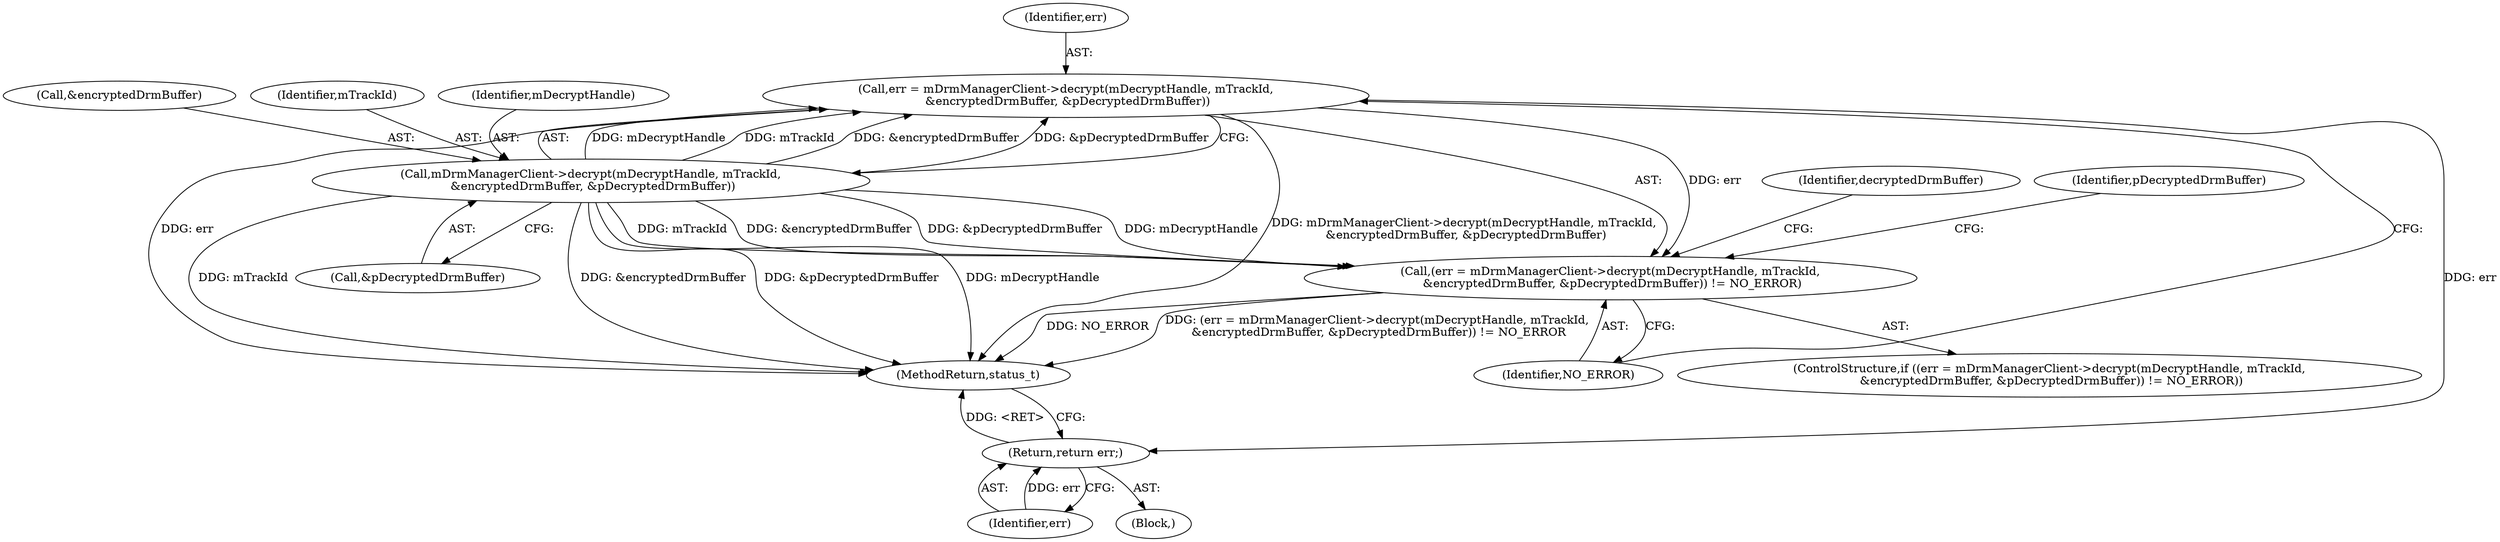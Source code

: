 digraph "0_Android_e248db02fbab2ee9162940bc19f087fd7d96cb9d@API" {
"1000149" [label="(Call,err = mDrmManagerClient->decrypt(mDecryptHandle, mTrackId,\n &encryptedDrmBuffer, &pDecryptedDrmBuffer))"];
"1000151" [label="(Call,mDrmManagerClient->decrypt(mDecryptHandle, mTrackId,\n &encryptedDrmBuffer, &pDecryptedDrmBuffer))"];
"1000148" [label="(Call,(err = mDrmManagerClient->decrypt(mDecryptHandle, mTrackId,\n &encryptedDrmBuffer, &pDecryptedDrmBuffer)) != NO_ERROR)"];
"1000173" [label="(Return,return err;)"];
"1000154" [label="(Call,&encryptedDrmBuffer)"];
"1000153" [label="(Identifier,mTrackId)"];
"1000152" [label="(Identifier,mDecryptHandle)"];
"1000174" [label="(Identifier,err)"];
"1000159" [label="(Block,)"];
"1000173" [label="(Return,return err;)"];
"1000443" [label="(MethodReturn,status_t)"];
"1000162" [label="(Identifier,decryptedDrmBuffer)"];
"1000150" [label="(Identifier,err)"];
"1000158" [label="(Identifier,NO_ERROR)"];
"1000156" [label="(Call,&pDecryptedDrmBuffer)"];
"1000151" [label="(Call,mDrmManagerClient->decrypt(mDecryptHandle, mTrackId,\n &encryptedDrmBuffer, &pDecryptedDrmBuffer))"];
"1000177" [label="(Identifier,pDecryptedDrmBuffer)"];
"1000148" [label="(Call,(err = mDrmManagerClient->decrypt(mDecryptHandle, mTrackId,\n &encryptedDrmBuffer, &pDecryptedDrmBuffer)) != NO_ERROR)"];
"1000149" [label="(Call,err = mDrmManagerClient->decrypt(mDecryptHandle, mTrackId,\n &encryptedDrmBuffer, &pDecryptedDrmBuffer))"];
"1000147" [label="(ControlStructure,if ((err = mDrmManagerClient->decrypt(mDecryptHandle, mTrackId,\n &encryptedDrmBuffer, &pDecryptedDrmBuffer)) != NO_ERROR))"];
"1000149" -> "1000148"  [label="AST: "];
"1000149" -> "1000151"  [label="CFG: "];
"1000150" -> "1000149"  [label="AST: "];
"1000151" -> "1000149"  [label="AST: "];
"1000158" -> "1000149"  [label="CFG: "];
"1000149" -> "1000443"  [label="DDG: mDrmManagerClient->decrypt(mDecryptHandle, mTrackId,\n &encryptedDrmBuffer, &pDecryptedDrmBuffer)"];
"1000149" -> "1000443"  [label="DDG: err"];
"1000149" -> "1000148"  [label="DDG: err"];
"1000151" -> "1000149"  [label="DDG: mDecryptHandle"];
"1000151" -> "1000149"  [label="DDG: mTrackId"];
"1000151" -> "1000149"  [label="DDG: &encryptedDrmBuffer"];
"1000151" -> "1000149"  [label="DDG: &pDecryptedDrmBuffer"];
"1000149" -> "1000173"  [label="DDG: err"];
"1000151" -> "1000156"  [label="CFG: "];
"1000152" -> "1000151"  [label="AST: "];
"1000153" -> "1000151"  [label="AST: "];
"1000154" -> "1000151"  [label="AST: "];
"1000156" -> "1000151"  [label="AST: "];
"1000151" -> "1000443"  [label="DDG: mDecryptHandle"];
"1000151" -> "1000443"  [label="DDG: mTrackId"];
"1000151" -> "1000443"  [label="DDG: &encryptedDrmBuffer"];
"1000151" -> "1000443"  [label="DDG: &pDecryptedDrmBuffer"];
"1000151" -> "1000148"  [label="DDG: mDecryptHandle"];
"1000151" -> "1000148"  [label="DDG: mTrackId"];
"1000151" -> "1000148"  [label="DDG: &encryptedDrmBuffer"];
"1000151" -> "1000148"  [label="DDG: &pDecryptedDrmBuffer"];
"1000148" -> "1000147"  [label="AST: "];
"1000148" -> "1000158"  [label="CFG: "];
"1000158" -> "1000148"  [label="AST: "];
"1000162" -> "1000148"  [label="CFG: "];
"1000177" -> "1000148"  [label="CFG: "];
"1000148" -> "1000443"  [label="DDG: NO_ERROR"];
"1000148" -> "1000443"  [label="DDG: (err = mDrmManagerClient->decrypt(mDecryptHandle, mTrackId,\n &encryptedDrmBuffer, &pDecryptedDrmBuffer)) != NO_ERROR"];
"1000173" -> "1000159"  [label="AST: "];
"1000173" -> "1000174"  [label="CFG: "];
"1000174" -> "1000173"  [label="AST: "];
"1000443" -> "1000173"  [label="CFG: "];
"1000173" -> "1000443"  [label="DDG: <RET>"];
"1000174" -> "1000173"  [label="DDG: err"];
}
